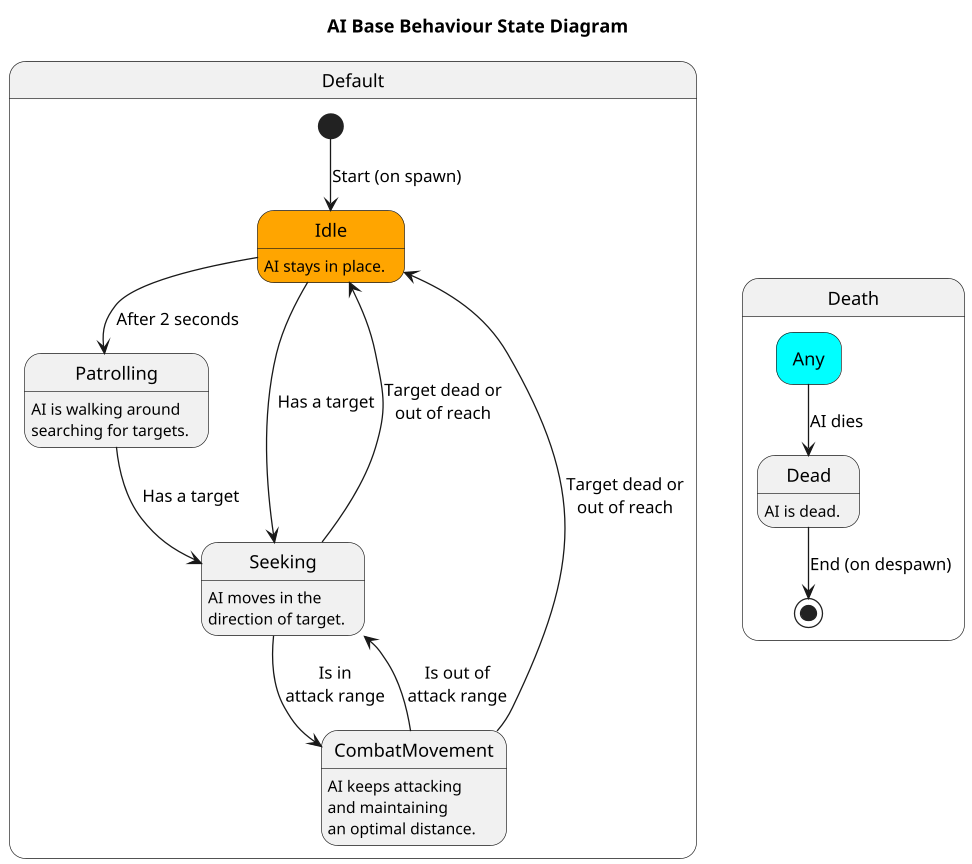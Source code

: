 @startuml
title AI Base Behaviour State Diagram

state Default {
    state Idle #orange

    Idle : AI stays in place.
    Patrolling : AI is walking around\nsearching for targets.
    Seeking : AI moves in the\ndirection of target.
    CombatMovement : AI keeps attacking\nand maintaining\nan optimal distance.

    [*] --> Idle : Start (on spawn)
    Idle --> Patrolling : After 2 seconds
    Idle --> Seeking : Has a target
    Patrolling --> Seeking : Has a target
    Seeking --> CombatMovement : Is in\nattack range
    Seeking --> Idle : Target dead or\nout of reach
    CombatMovement --> Seeking : Is out of\nattack range
    CombatMovement --> Idle : Target dead or\nout of reach
}

state Death {
    state Any #cyan
    state Dead : AI is dead.

    Any --> Dead : AI dies
    Dead --> [*] : End (on despawn)
}

scale 1.3
hide empty description
@enduml